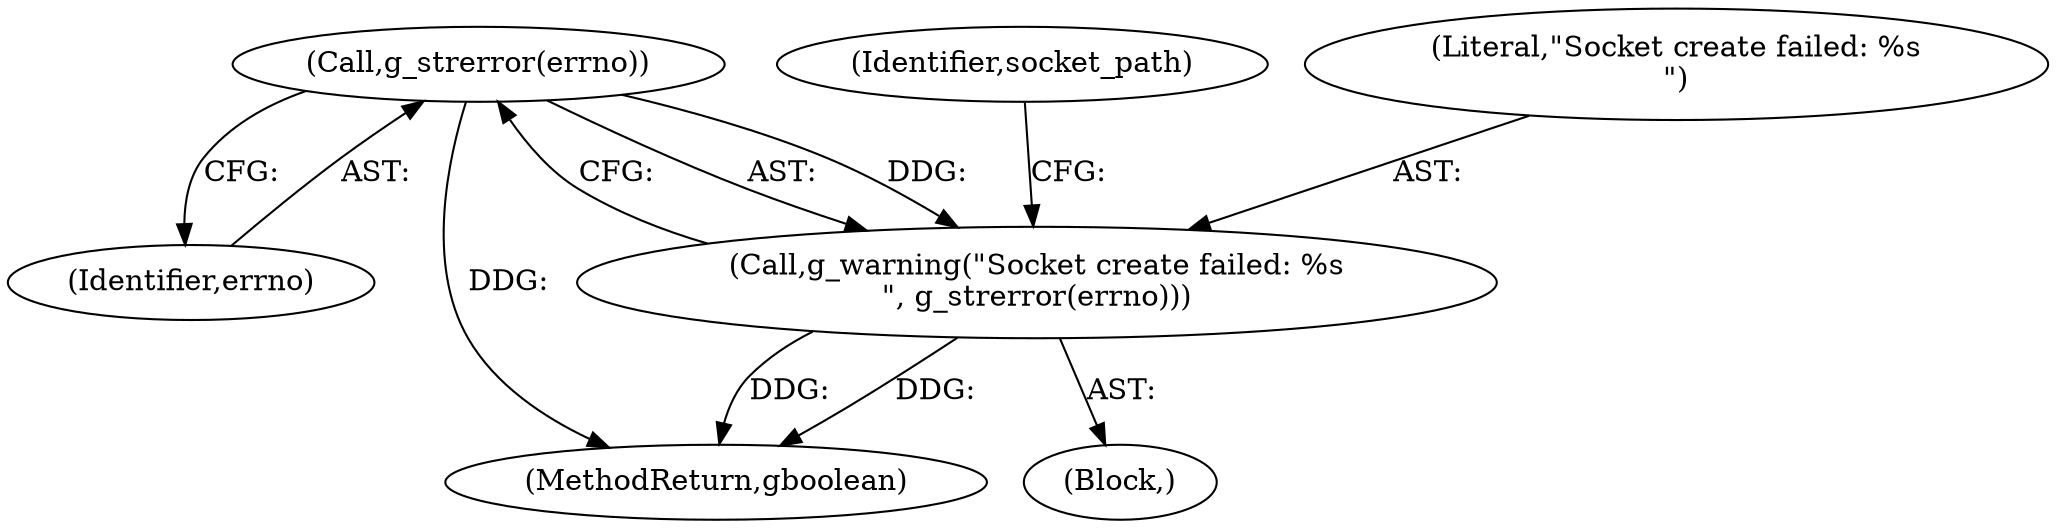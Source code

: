 digraph "0_lxde_f99163c6ff8b2f57c5f37b1ce5d62cf7450d4648@API" {
"1000139" [label="(Call,g_strerror(errno))"];
"1000137" [label="(Call,g_warning(\"Socket create failed: %s\n\", g_strerror(errno)))"];
"1000139" [label="(Call,g_strerror(errno))"];
"1000140" [label="(Identifier,errno)"];
"1000336" [label="(MethodReturn,gboolean)"];
"1000142" [label="(Identifier,socket_path)"];
"1000136" [label="(Block,)"];
"1000138" [label="(Literal,\"Socket create failed: %s\n\")"];
"1000137" [label="(Call,g_warning(\"Socket create failed: %s\n\", g_strerror(errno)))"];
"1000139" -> "1000137"  [label="AST: "];
"1000139" -> "1000140"  [label="CFG: "];
"1000140" -> "1000139"  [label="AST: "];
"1000137" -> "1000139"  [label="CFG: "];
"1000139" -> "1000336"  [label="DDG: "];
"1000139" -> "1000137"  [label="DDG: "];
"1000137" -> "1000136"  [label="AST: "];
"1000138" -> "1000137"  [label="AST: "];
"1000142" -> "1000137"  [label="CFG: "];
"1000137" -> "1000336"  [label="DDG: "];
"1000137" -> "1000336"  [label="DDG: "];
}
